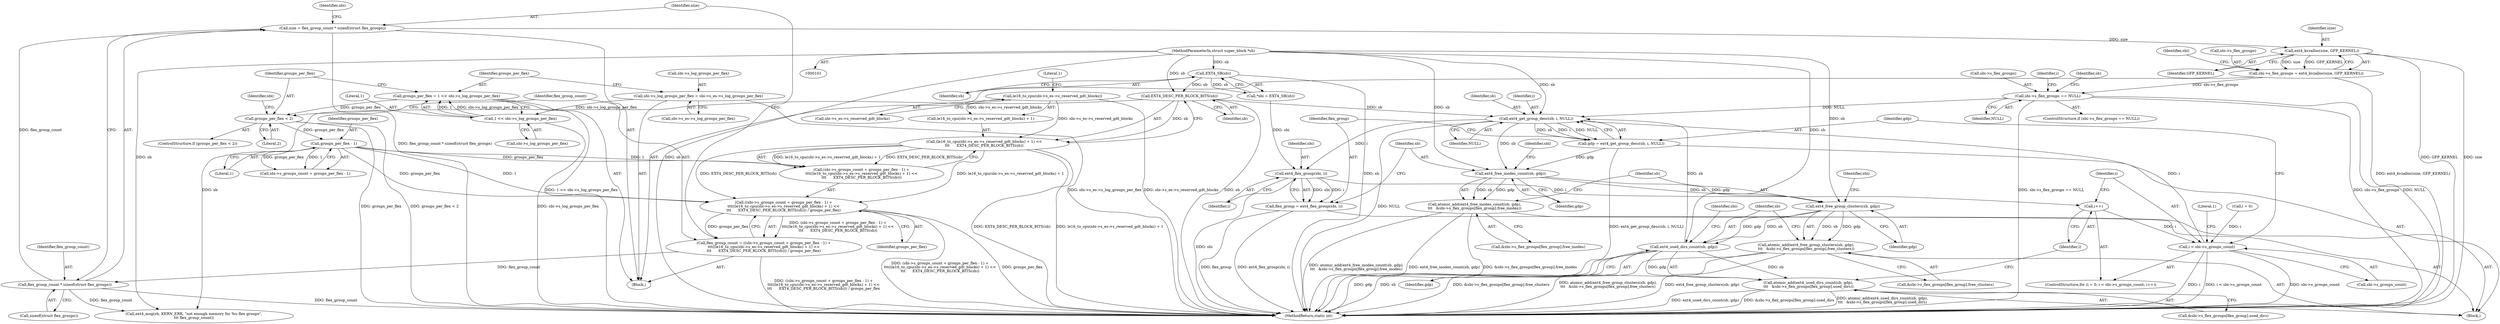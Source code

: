 digraph "1_linux_d50f2ab6f050311dbf7b8f5501b25f0bf64a439b@API" {
"1000172" [label="(Call,size = flex_group_count * sizeof(struct flex_groups))"];
"1000174" [label="(Call,flex_group_count * sizeof(struct flex_groups))"];
"1000149" [label="(Call,flex_group_count = ((sbi->s_groups_count + groups_per_flex - 1) +\n\t\t\t((le16_to_cpu(sbi->s_es->s_reserved_gdt_blocks) + 1) <<\n\t\t\t      EXT4_DESC_PER_BLOCK_BITS(sb))) / groups_per_flex)"];
"1000151" [label="(Call,((sbi->s_groups_count + groups_per_flex - 1) +\n\t\t\t((le16_to_cpu(sbi->s_es->s_reserved_gdt_blocks) + 1) <<\n\t\t\t      EXT4_DESC_PER_BLOCK_BITS(sb))) / groups_per_flex)"];
"1000157" [label="(Call,groups_per_flex - 1)"];
"1000138" [label="(Call,groups_per_flex < 2)"];
"1000130" [label="(Call,groups_per_flex = 1 << sbi->s_log_groups_per_flex)"];
"1000132" [label="(Call,1 << sbi->s_log_groups_per_flex)"];
"1000121" [label="(Call,sbi->s_log_groups_per_flex = sbi->s_es->s_log_groups_per_flex)"];
"1000160" [label="(Call,(le16_to_cpu(sbi->s_es->s_reserved_gdt_blocks) + 1) <<\n\t\t\t      EXT4_DESC_PER_BLOCK_BITS(sb))"];
"1000162" [label="(Call,le16_to_cpu(sbi->s_es->s_reserved_gdt_blocks))"];
"1000169" [label="(Call,EXT4_DESC_PER_BLOCK_BITS(sb))"];
"1000107" [label="(Call,EXT4_SB(sb))"];
"1000102" [label="(MethodParameterIn,struct super_block *sb)"];
"1000182" [label="(Call,ext4_kvzalloc(size, GFP_KERNEL))"];
"1000178" [label="(Call,sbi->s_flex_groups = ext4_kvzalloc(size, GFP_KERNEL))"];
"1000186" [label="(Call,sbi->s_flex_groups == NULL)"];
"1000212" [label="(Call,ext4_get_group_desc(sb, i, NULL))"];
"1000210" [label="(Call,gdp = ext4_get_group_desc(sb, i, NULL))"];
"1000222" [label="(Call,ext4_free_inodes_count(sb, gdp))"];
"1000221" [label="(Call,atomic_add(ext4_free_inodes_count(sb, gdp),\n\t\t\t   &sbi->s_flex_groups[flex_group].free_inodes))"];
"1000234" [label="(Call,ext4_free_group_clusters(sb, gdp))"];
"1000233" [label="(Call,atomic_add(ext4_free_group_clusters(sb, gdp),\n\t\t\t   &sbi->s_flex_groups[flex_group].free_clusters))"];
"1000246" [label="(Call,ext4_used_dirs_count(sb, gdp))"];
"1000245" [label="(Call,atomic_add(ext4_used_dirs_count(sb, gdp),\n\t\t\t   &sbi->s_flex_groups[flex_group].used_dirs))"];
"1000218" [label="(Call,ext4_flex_group(sbi, i))"];
"1000207" [label="(Call,i++)"];
"1000202" [label="(Call,i < sbi->s_groups_count)"];
"1000216" [label="(Call,flex_group = ext4_flex_group(sbi, i))"];
"1000212" [label="(Call,ext4_get_group_desc(sb, i, NULL))"];
"1000209" [label="(Block,)"];
"1000225" [label="(Call,&sbi->s_flex_groups[flex_group].free_inodes)"];
"1000208" [label="(Identifier,i)"];
"1000139" [label="(Identifier,groups_per_flex)"];
"1000149" [label="(Call,flex_group_count = ((sbi->s_groups_count + groups_per_flex - 1) +\n\t\t\t((le16_to_cpu(sbi->s_es->s_reserved_gdt_blocks) + 1) <<\n\t\t\t      EXT4_DESC_PER_BLOCK_BITS(sb))) / groups_per_flex)"];
"1000253" [label="(Identifier,sbi)"];
"1000152" [label="(Call,(sbi->s_groups_count + groups_per_flex - 1) +\n\t\t\t((le16_to_cpu(sbi->s_es->s_reserved_gdt_blocks) + 1) <<\n\t\t\t      EXT4_DESC_PER_BLOCK_BITS(sb)))"];
"1000235" [label="(Identifier,sb)"];
"1000245" [label="(Call,atomic_add(ext4_used_dirs_count(sb, gdp),\n\t\t\t   &sbi->s_flex_groups[flex_group].used_dirs))"];
"1000160" [label="(Call,(le16_to_cpu(sbi->s_es->s_reserved_gdt_blocks) + 1) <<\n\t\t\t      EXT4_DESC_PER_BLOCK_BITS(sb))"];
"1000162" [label="(Call,le16_to_cpu(sbi->s_es->s_reserved_gdt_blocks))"];
"1000133" [label="(Literal,1)"];
"1000105" [label="(Call,*sbi = EXT4_SB(sb))"];
"1000190" [label="(Identifier,NULL)"];
"1000180" [label="(Identifier,sbi)"];
"1000258" [label="(Literal,1)"];
"1000171" [label="(Identifier,groups_per_flex)"];
"1000172" [label="(Call,size = flex_group_count * sizeof(struct flex_groups))"];
"1000121" [label="(Call,sbi->s_log_groups_per_flex = sbi->s_es->s_log_groups_per_flex)"];
"1000210" [label="(Call,gdp = ext4_get_group_desc(sb, i, NULL))"];
"1000223" [label="(Identifier,sb)"];
"1000246" [label="(Call,ext4_used_dirs_count(sb, gdp))"];
"1000204" [label="(Call,sbi->s_groups_count)"];
"1000178" [label="(Call,sbi->s_flex_groups = ext4_kvzalloc(size, GFP_KERNEL))"];
"1000125" [label="(Call,sbi->s_es->s_log_groups_per_flex)"];
"1000163" [label="(Call,sbi->s_es->s_reserved_gdt_blocks)"];
"1000229" [label="(Identifier,sbi)"];
"1000186" [label="(Call,sbi->s_flex_groups == NULL)"];
"1000213" [label="(Identifier,sb)"];
"1000132" [label="(Call,1 << sbi->s_log_groups_per_flex)"];
"1000193" [label="(Identifier,sb)"];
"1000187" [label="(Call,sbi->s_flex_groups)"];
"1000248" [label="(Identifier,gdp)"];
"1000215" [label="(Identifier,NULL)"];
"1000214" [label="(Identifier,i)"];
"1000144" [label="(Identifier,sbi)"];
"1000170" [label="(Identifier,sb)"];
"1000199" [label="(Call,i = 0)"];
"1000122" [label="(Call,sbi->s_log_groups_per_flex)"];
"1000241" [label="(Identifier,sbi)"];
"1000237" [label="(Call,&sbi->s_flex_groups[flex_group].free_clusters)"];
"1000176" [label="(Call,sizeof(struct flex_groups))"];
"1000103" [label="(Block,)"];
"1000247" [label="(Identifier,sb)"];
"1000134" [label="(Call,sbi->s_log_groups_per_flex)"];
"1000218" [label="(Call,ext4_flex_group(sbi, i))"];
"1000236" [label="(Identifier,gdp)"];
"1000234" [label="(Call,ext4_free_group_clusters(sb, gdp))"];
"1000200" [label="(Identifier,i)"];
"1000211" [label="(Identifier,gdp)"];
"1000159" [label="(Literal,1)"];
"1000185" [label="(ControlStructure,if (sbi->s_flex_groups == NULL))"];
"1000168" [label="(Literal,1)"];
"1000233" [label="(Call,atomic_add(ext4_free_group_clusters(sb, gdp),\n\t\t\t   &sbi->s_flex_groups[flex_group].free_clusters))"];
"1000202" [label="(Call,i < sbi->s_groups_count)"];
"1000203" [label="(Identifier,i)"];
"1000192" [label="(Call,ext4_msg(sb, KERN_ERR, \"not enough memory for %u flex groups\",\n\t\t\t flex_group_count))"];
"1000216" [label="(Call,flex_group = ext4_flex_group(sbi, i))"];
"1000150" [label="(Identifier,flex_group_count)"];
"1000217" [label="(Identifier,flex_group)"];
"1000169" [label="(Call,EXT4_DESC_PER_BLOCK_BITS(sb))"];
"1000198" [label="(ControlStructure,for (i = 0; i < sbi->s_groups_count; i++))"];
"1000173" [label="(Identifier,size)"];
"1000158" [label="(Identifier,groups_per_flex)"];
"1000175" [label="(Identifier,flex_group_count)"];
"1000183" [label="(Identifier,size)"];
"1000140" [label="(Literal,2)"];
"1000157" [label="(Call,groups_per_flex - 1)"];
"1000153" [label="(Call,sbi->s_groups_count + groups_per_flex - 1)"];
"1000224" [label="(Identifier,gdp)"];
"1000221" [label="(Call,atomic_add(ext4_free_inodes_count(sb, gdp),\n\t\t\t   &sbi->s_flex_groups[flex_group].free_inodes))"];
"1000262" [label="(MethodReturn,static int)"];
"1000220" [label="(Identifier,i)"];
"1000249" [label="(Call,&sbi->s_flex_groups[flex_group].used_dirs)"];
"1000161" [label="(Call,le16_to_cpu(sbi->s_es->s_reserved_gdt_blocks) + 1)"];
"1000108" [label="(Identifier,sb)"];
"1000188" [label="(Identifier,sbi)"];
"1000182" [label="(Call,ext4_kvzalloc(size, GFP_KERNEL))"];
"1000137" [label="(ControlStructure,if (groups_per_flex < 2))"];
"1000131" [label="(Identifier,groups_per_flex)"];
"1000130" [label="(Call,groups_per_flex = 1 << sbi->s_log_groups_per_flex)"];
"1000151" [label="(Call,((sbi->s_groups_count + groups_per_flex - 1) +\n\t\t\t((le16_to_cpu(sbi->s_es->s_reserved_gdt_blocks) + 1) <<\n\t\t\t      EXT4_DESC_PER_BLOCK_BITS(sb))) / groups_per_flex)"];
"1000179" [label="(Call,sbi->s_flex_groups)"];
"1000174" [label="(Call,flex_group_count * sizeof(struct flex_groups))"];
"1000107" [label="(Call,EXT4_SB(sb))"];
"1000184" [label="(Identifier,GFP_KERNEL)"];
"1000207" [label="(Call,i++)"];
"1000219" [label="(Identifier,sbi)"];
"1000138" [label="(Call,groups_per_flex < 2)"];
"1000102" [label="(MethodParameterIn,struct super_block *sb)"];
"1000222" [label="(Call,ext4_free_inodes_count(sb, gdp))"];
"1000172" -> "1000103"  [label="AST: "];
"1000172" -> "1000174"  [label="CFG: "];
"1000173" -> "1000172"  [label="AST: "];
"1000174" -> "1000172"  [label="AST: "];
"1000180" -> "1000172"  [label="CFG: "];
"1000172" -> "1000262"  [label="DDG: flex_group_count * sizeof(struct flex_groups)"];
"1000174" -> "1000172"  [label="DDG: flex_group_count"];
"1000172" -> "1000182"  [label="DDG: size"];
"1000174" -> "1000176"  [label="CFG: "];
"1000175" -> "1000174"  [label="AST: "];
"1000176" -> "1000174"  [label="AST: "];
"1000174" -> "1000262"  [label="DDG: flex_group_count"];
"1000149" -> "1000174"  [label="DDG: flex_group_count"];
"1000174" -> "1000192"  [label="DDG: flex_group_count"];
"1000149" -> "1000103"  [label="AST: "];
"1000149" -> "1000151"  [label="CFG: "];
"1000150" -> "1000149"  [label="AST: "];
"1000151" -> "1000149"  [label="AST: "];
"1000173" -> "1000149"  [label="CFG: "];
"1000149" -> "1000262"  [label="DDG: ((sbi->s_groups_count + groups_per_flex - 1) +\n\t\t\t((le16_to_cpu(sbi->s_es->s_reserved_gdt_blocks) + 1) <<\n\t\t\t      EXT4_DESC_PER_BLOCK_BITS(sb))) / groups_per_flex"];
"1000151" -> "1000149"  [label="DDG: (sbi->s_groups_count + groups_per_flex - 1) +\n\t\t\t((le16_to_cpu(sbi->s_es->s_reserved_gdt_blocks) + 1) <<\n\t\t\t      EXT4_DESC_PER_BLOCK_BITS(sb))"];
"1000151" -> "1000149"  [label="DDG: groups_per_flex"];
"1000151" -> "1000171"  [label="CFG: "];
"1000152" -> "1000151"  [label="AST: "];
"1000171" -> "1000151"  [label="AST: "];
"1000151" -> "1000262"  [label="DDG: (sbi->s_groups_count + groups_per_flex - 1) +\n\t\t\t((le16_to_cpu(sbi->s_es->s_reserved_gdt_blocks) + 1) <<\n\t\t\t      EXT4_DESC_PER_BLOCK_BITS(sb))"];
"1000151" -> "1000262"  [label="DDG: groups_per_flex"];
"1000157" -> "1000151"  [label="DDG: groups_per_flex"];
"1000157" -> "1000151"  [label="DDG: 1"];
"1000160" -> "1000151"  [label="DDG: le16_to_cpu(sbi->s_es->s_reserved_gdt_blocks) + 1"];
"1000160" -> "1000151"  [label="DDG: EXT4_DESC_PER_BLOCK_BITS(sb)"];
"1000157" -> "1000153"  [label="AST: "];
"1000157" -> "1000159"  [label="CFG: "];
"1000158" -> "1000157"  [label="AST: "];
"1000159" -> "1000157"  [label="AST: "];
"1000153" -> "1000157"  [label="CFG: "];
"1000157" -> "1000152"  [label="DDG: groups_per_flex"];
"1000157" -> "1000152"  [label="DDG: 1"];
"1000157" -> "1000153"  [label="DDG: groups_per_flex"];
"1000157" -> "1000153"  [label="DDG: 1"];
"1000138" -> "1000157"  [label="DDG: groups_per_flex"];
"1000138" -> "1000137"  [label="AST: "];
"1000138" -> "1000140"  [label="CFG: "];
"1000139" -> "1000138"  [label="AST: "];
"1000140" -> "1000138"  [label="AST: "];
"1000144" -> "1000138"  [label="CFG: "];
"1000150" -> "1000138"  [label="CFG: "];
"1000138" -> "1000262"  [label="DDG: groups_per_flex < 2"];
"1000138" -> "1000262"  [label="DDG: groups_per_flex"];
"1000130" -> "1000138"  [label="DDG: groups_per_flex"];
"1000130" -> "1000103"  [label="AST: "];
"1000130" -> "1000132"  [label="CFG: "];
"1000131" -> "1000130"  [label="AST: "];
"1000132" -> "1000130"  [label="AST: "];
"1000139" -> "1000130"  [label="CFG: "];
"1000130" -> "1000262"  [label="DDG: 1 << sbi->s_log_groups_per_flex"];
"1000132" -> "1000130"  [label="DDG: 1"];
"1000132" -> "1000130"  [label="DDG: sbi->s_log_groups_per_flex"];
"1000132" -> "1000134"  [label="CFG: "];
"1000133" -> "1000132"  [label="AST: "];
"1000134" -> "1000132"  [label="AST: "];
"1000132" -> "1000262"  [label="DDG: sbi->s_log_groups_per_flex"];
"1000121" -> "1000132"  [label="DDG: sbi->s_log_groups_per_flex"];
"1000121" -> "1000103"  [label="AST: "];
"1000121" -> "1000125"  [label="CFG: "];
"1000122" -> "1000121"  [label="AST: "];
"1000125" -> "1000121"  [label="AST: "];
"1000131" -> "1000121"  [label="CFG: "];
"1000121" -> "1000262"  [label="DDG: sbi->s_es->s_log_groups_per_flex"];
"1000160" -> "1000152"  [label="AST: "];
"1000160" -> "1000169"  [label="CFG: "];
"1000161" -> "1000160"  [label="AST: "];
"1000169" -> "1000160"  [label="AST: "];
"1000152" -> "1000160"  [label="CFG: "];
"1000160" -> "1000262"  [label="DDG: EXT4_DESC_PER_BLOCK_BITS(sb)"];
"1000160" -> "1000262"  [label="DDG: le16_to_cpu(sbi->s_es->s_reserved_gdt_blocks) + 1"];
"1000160" -> "1000152"  [label="DDG: le16_to_cpu(sbi->s_es->s_reserved_gdt_blocks) + 1"];
"1000160" -> "1000152"  [label="DDG: EXT4_DESC_PER_BLOCK_BITS(sb)"];
"1000162" -> "1000160"  [label="DDG: sbi->s_es->s_reserved_gdt_blocks"];
"1000169" -> "1000160"  [label="DDG: sb"];
"1000162" -> "1000161"  [label="AST: "];
"1000162" -> "1000163"  [label="CFG: "];
"1000163" -> "1000162"  [label="AST: "];
"1000168" -> "1000162"  [label="CFG: "];
"1000162" -> "1000262"  [label="DDG: sbi->s_es->s_reserved_gdt_blocks"];
"1000162" -> "1000161"  [label="DDG: sbi->s_es->s_reserved_gdt_blocks"];
"1000169" -> "1000170"  [label="CFG: "];
"1000170" -> "1000169"  [label="AST: "];
"1000169" -> "1000262"  [label="DDG: sb"];
"1000107" -> "1000169"  [label="DDG: sb"];
"1000102" -> "1000169"  [label="DDG: sb"];
"1000169" -> "1000192"  [label="DDG: sb"];
"1000169" -> "1000212"  [label="DDG: sb"];
"1000107" -> "1000105"  [label="AST: "];
"1000107" -> "1000108"  [label="CFG: "];
"1000108" -> "1000107"  [label="AST: "];
"1000105" -> "1000107"  [label="CFG: "];
"1000107" -> "1000262"  [label="DDG: sb"];
"1000107" -> "1000105"  [label="DDG: sb"];
"1000102" -> "1000107"  [label="DDG: sb"];
"1000102" -> "1000101"  [label="AST: "];
"1000102" -> "1000262"  [label="DDG: sb"];
"1000102" -> "1000192"  [label="DDG: sb"];
"1000102" -> "1000212"  [label="DDG: sb"];
"1000102" -> "1000222"  [label="DDG: sb"];
"1000102" -> "1000234"  [label="DDG: sb"];
"1000102" -> "1000246"  [label="DDG: sb"];
"1000182" -> "1000178"  [label="AST: "];
"1000182" -> "1000184"  [label="CFG: "];
"1000183" -> "1000182"  [label="AST: "];
"1000184" -> "1000182"  [label="AST: "];
"1000178" -> "1000182"  [label="CFG: "];
"1000182" -> "1000262"  [label="DDG: GFP_KERNEL"];
"1000182" -> "1000262"  [label="DDG: size"];
"1000182" -> "1000178"  [label="DDG: size"];
"1000182" -> "1000178"  [label="DDG: GFP_KERNEL"];
"1000178" -> "1000103"  [label="AST: "];
"1000179" -> "1000178"  [label="AST: "];
"1000188" -> "1000178"  [label="CFG: "];
"1000178" -> "1000262"  [label="DDG: ext4_kvzalloc(size, GFP_KERNEL)"];
"1000178" -> "1000186"  [label="DDG: sbi->s_flex_groups"];
"1000186" -> "1000185"  [label="AST: "];
"1000186" -> "1000190"  [label="CFG: "];
"1000187" -> "1000186"  [label="AST: "];
"1000190" -> "1000186"  [label="AST: "];
"1000193" -> "1000186"  [label="CFG: "];
"1000200" -> "1000186"  [label="CFG: "];
"1000186" -> "1000262"  [label="DDG: sbi->s_flex_groups == NULL"];
"1000186" -> "1000262"  [label="DDG: sbi->s_flex_groups"];
"1000186" -> "1000262"  [label="DDG: NULL"];
"1000186" -> "1000212"  [label="DDG: NULL"];
"1000212" -> "1000210"  [label="AST: "];
"1000212" -> "1000215"  [label="CFG: "];
"1000213" -> "1000212"  [label="AST: "];
"1000214" -> "1000212"  [label="AST: "];
"1000215" -> "1000212"  [label="AST: "];
"1000210" -> "1000212"  [label="CFG: "];
"1000212" -> "1000262"  [label="DDG: NULL"];
"1000212" -> "1000210"  [label="DDG: sb"];
"1000212" -> "1000210"  [label="DDG: i"];
"1000212" -> "1000210"  [label="DDG: NULL"];
"1000246" -> "1000212"  [label="DDG: sb"];
"1000202" -> "1000212"  [label="DDG: i"];
"1000212" -> "1000218"  [label="DDG: i"];
"1000212" -> "1000222"  [label="DDG: sb"];
"1000210" -> "1000209"  [label="AST: "];
"1000211" -> "1000210"  [label="AST: "];
"1000217" -> "1000210"  [label="CFG: "];
"1000210" -> "1000262"  [label="DDG: ext4_get_group_desc(sb, i, NULL)"];
"1000210" -> "1000222"  [label="DDG: gdp"];
"1000222" -> "1000221"  [label="AST: "];
"1000222" -> "1000224"  [label="CFG: "];
"1000223" -> "1000222"  [label="AST: "];
"1000224" -> "1000222"  [label="AST: "];
"1000229" -> "1000222"  [label="CFG: "];
"1000222" -> "1000221"  [label="DDG: sb"];
"1000222" -> "1000221"  [label="DDG: gdp"];
"1000222" -> "1000234"  [label="DDG: sb"];
"1000222" -> "1000234"  [label="DDG: gdp"];
"1000221" -> "1000209"  [label="AST: "];
"1000221" -> "1000225"  [label="CFG: "];
"1000225" -> "1000221"  [label="AST: "];
"1000235" -> "1000221"  [label="CFG: "];
"1000221" -> "1000262"  [label="DDG: &sbi->s_flex_groups[flex_group].free_inodes"];
"1000221" -> "1000262"  [label="DDG: atomic_add(ext4_free_inodes_count(sb, gdp),\n\t\t\t   &sbi->s_flex_groups[flex_group].free_inodes)"];
"1000221" -> "1000262"  [label="DDG: ext4_free_inodes_count(sb, gdp)"];
"1000234" -> "1000233"  [label="AST: "];
"1000234" -> "1000236"  [label="CFG: "];
"1000235" -> "1000234"  [label="AST: "];
"1000236" -> "1000234"  [label="AST: "];
"1000241" -> "1000234"  [label="CFG: "];
"1000234" -> "1000233"  [label="DDG: sb"];
"1000234" -> "1000233"  [label="DDG: gdp"];
"1000234" -> "1000246"  [label="DDG: sb"];
"1000234" -> "1000246"  [label="DDG: gdp"];
"1000233" -> "1000209"  [label="AST: "];
"1000233" -> "1000237"  [label="CFG: "];
"1000237" -> "1000233"  [label="AST: "];
"1000247" -> "1000233"  [label="CFG: "];
"1000233" -> "1000262"  [label="DDG: &sbi->s_flex_groups[flex_group].free_clusters"];
"1000233" -> "1000262"  [label="DDG: atomic_add(ext4_free_group_clusters(sb, gdp),\n\t\t\t   &sbi->s_flex_groups[flex_group].free_clusters)"];
"1000233" -> "1000262"  [label="DDG: ext4_free_group_clusters(sb, gdp)"];
"1000246" -> "1000245"  [label="AST: "];
"1000246" -> "1000248"  [label="CFG: "];
"1000247" -> "1000246"  [label="AST: "];
"1000248" -> "1000246"  [label="AST: "];
"1000253" -> "1000246"  [label="CFG: "];
"1000246" -> "1000262"  [label="DDG: gdp"];
"1000246" -> "1000262"  [label="DDG: sb"];
"1000246" -> "1000245"  [label="DDG: sb"];
"1000246" -> "1000245"  [label="DDG: gdp"];
"1000245" -> "1000209"  [label="AST: "];
"1000245" -> "1000249"  [label="CFG: "];
"1000249" -> "1000245"  [label="AST: "];
"1000208" -> "1000245"  [label="CFG: "];
"1000245" -> "1000262"  [label="DDG: atomic_add(ext4_used_dirs_count(sb, gdp),\n\t\t\t   &sbi->s_flex_groups[flex_group].used_dirs)"];
"1000245" -> "1000262"  [label="DDG: ext4_used_dirs_count(sb, gdp)"];
"1000245" -> "1000262"  [label="DDG: &sbi->s_flex_groups[flex_group].used_dirs"];
"1000218" -> "1000216"  [label="AST: "];
"1000218" -> "1000220"  [label="CFG: "];
"1000219" -> "1000218"  [label="AST: "];
"1000220" -> "1000218"  [label="AST: "];
"1000216" -> "1000218"  [label="CFG: "];
"1000218" -> "1000262"  [label="DDG: sbi"];
"1000218" -> "1000207"  [label="DDG: i"];
"1000218" -> "1000216"  [label="DDG: sbi"];
"1000218" -> "1000216"  [label="DDG: i"];
"1000105" -> "1000218"  [label="DDG: sbi"];
"1000207" -> "1000198"  [label="AST: "];
"1000207" -> "1000208"  [label="CFG: "];
"1000208" -> "1000207"  [label="AST: "];
"1000203" -> "1000207"  [label="CFG: "];
"1000207" -> "1000202"  [label="DDG: i"];
"1000202" -> "1000198"  [label="AST: "];
"1000202" -> "1000204"  [label="CFG: "];
"1000203" -> "1000202"  [label="AST: "];
"1000204" -> "1000202"  [label="AST: "];
"1000211" -> "1000202"  [label="CFG: "];
"1000258" -> "1000202"  [label="CFG: "];
"1000202" -> "1000262"  [label="DDG: i"];
"1000202" -> "1000262"  [label="DDG: i < sbi->s_groups_count"];
"1000202" -> "1000262"  [label="DDG: sbi->s_groups_count"];
"1000199" -> "1000202"  [label="DDG: i"];
"1000216" -> "1000209"  [label="AST: "];
"1000217" -> "1000216"  [label="AST: "];
"1000223" -> "1000216"  [label="CFG: "];
"1000216" -> "1000262"  [label="DDG: flex_group"];
"1000216" -> "1000262"  [label="DDG: ext4_flex_group(sbi, i)"];
}
